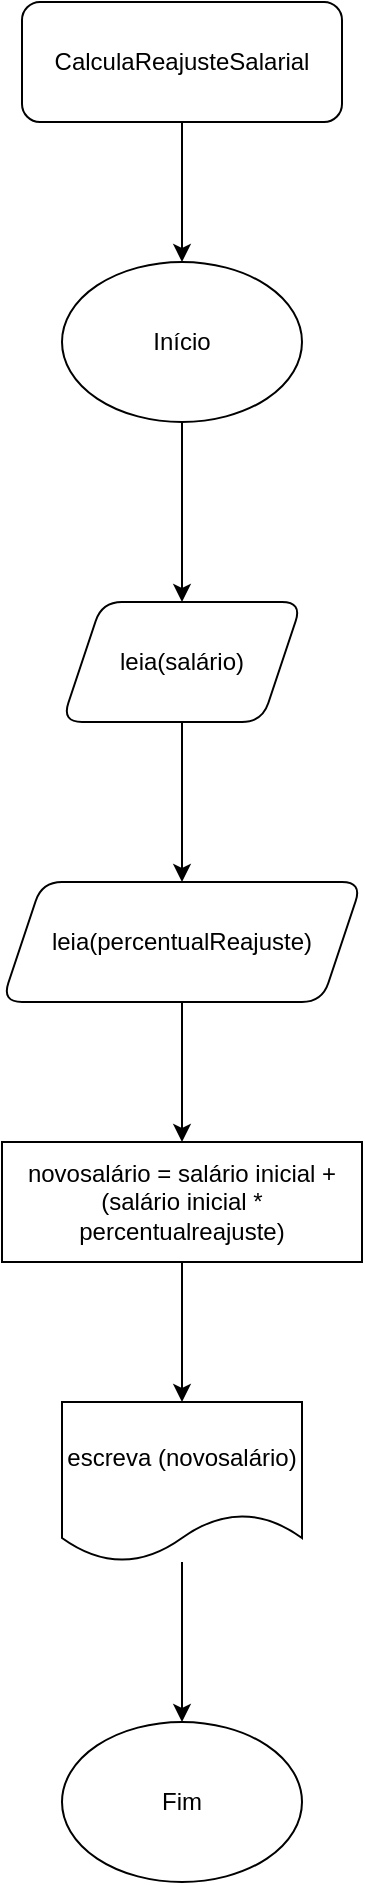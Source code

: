 <mxfile version="13.6.2" type="github"><diagram id="Z7dylMYPJQD6EY1NqLXB" name="Page-1"><mxGraphModel dx="796" dy="455" grid="1" gridSize="10" guides="1" tooltips="1" connect="1" arrows="1" fold="1" page="1" pageScale="1" pageWidth="827" pageHeight="1169" math="0" shadow="0"><root><mxCell id="0"/><mxCell id="1" parent="0"/><mxCell id="0g7TwehBZeAQaEmldCnb-3" value="" style="edgeStyle=orthogonalEdgeStyle;rounded=0;orthogonalLoop=1;jettySize=auto;html=1;" parent="1" source="0g7TwehBZeAQaEmldCnb-1" target="0g7TwehBZeAQaEmldCnb-2" edge="1"><mxGeometry relative="1" as="geometry"/></mxCell><mxCell id="0g7TwehBZeAQaEmldCnb-1" value="CalculaReajusteSalarial" style="rounded=1;whiteSpace=wrap;html=1;" parent="1" vertex="1"><mxGeometry x="350" y="210" width="160" height="60" as="geometry"/></mxCell><mxCell id="0g7TwehBZeAQaEmldCnb-7" value="" style="edgeStyle=orthogonalEdgeStyle;rounded=0;orthogonalLoop=1;jettySize=auto;html=1;" parent="1" source="0g7TwehBZeAQaEmldCnb-2" target="0g7TwehBZeAQaEmldCnb-6" edge="1"><mxGeometry relative="1" as="geometry"/></mxCell><mxCell id="0g7TwehBZeAQaEmldCnb-2" value="Início" style="ellipse;whiteSpace=wrap;html=1;rounded=1;" parent="1" vertex="1"><mxGeometry x="370" y="340" width="120" height="80" as="geometry"/></mxCell><mxCell id="0g7TwehBZeAQaEmldCnb-9" value="" style="edgeStyle=orthogonalEdgeStyle;rounded=0;orthogonalLoop=1;jettySize=auto;html=1;" parent="1" source="0g7TwehBZeAQaEmldCnb-6" target="0g7TwehBZeAQaEmldCnb-8" edge="1"><mxGeometry relative="1" as="geometry"/></mxCell><mxCell id="0g7TwehBZeAQaEmldCnb-6" value="leia(salário)" style="shape=parallelogram;perimeter=parallelogramPerimeter;whiteSpace=wrap;html=1;fixedSize=1;rounded=1;" parent="1" vertex="1"><mxGeometry x="370" y="510" width="120" height="60" as="geometry"/></mxCell><mxCell id="0g7TwehBZeAQaEmldCnb-11" value="" style="edgeStyle=orthogonalEdgeStyle;rounded=0;orthogonalLoop=1;jettySize=auto;html=1;" parent="1" source="0g7TwehBZeAQaEmldCnb-8" target="0g7TwehBZeAQaEmldCnb-10" edge="1"><mxGeometry relative="1" as="geometry"/></mxCell><mxCell id="0g7TwehBZeAQaEmldCnb-8" value="leia(percentualReajuste)" style="shape=parallelogram;perimeter=parallelogramPerimeter;whiteSpace=wrap;html=1;fixedSize=1;rounded=1;" parent="1" vertex="1"><mxGeometry x="340" y="650" width="180" height="60" as="geometry"/></mxCell><mxCell id="0g7TwehBZeAQaEmldCnb-13" value="" style="edgeStyle=orthogonalEdgeStyle;rounded=0;orthogonalLoop=1;jettySize=auto;html=1;" parent="1" source="0g7TwehBZeAQaEmldCnb-10" target="0g7TwehBZeAQaEmldCnb-12" edge="1"><mxGeometry relative="1" as="geometry"/></mxCell><mxCell id="0g7TwehBZeAQaEmldCnb-10" value="novosalário = salário inicial + (salário inicial * percentualreajuste)" style="rounded=0;whiteSpace=wrap;html=1;" parent="1" vertex="1"><mxGeometry x="340" y="780" width="180" height="60" as="geometry"/></mxCell><mxCell id="0g7TwehBZeAQaEmldCnb-15" value="" style="edgeStyle=orthogonalEdgeStyle;rounded=0;orthogonalLoop=1;jettySize=auto;html=1;" parent="1" source="0g7TwehBZeAQaEmldCnb-12" target="0g7TwehBZeAQaEmldCnb-14" edge="1"><mxGeometry relative="1" as="geometry"/></mxCell><mxCell id="0g7TwehBZeAQaEmldCnb-12" value="escreva (novosalário)" style="shape=document;whiteSpace=wrap;html=1;boundedLbl=1;rounded=0;" parent="1" vertex="1"><mxGeometry x="370" y="910" width="120" height="80" as="geometry"/></mxCell><mxCell id="0g7TwehBZeAQaEmldCnb-14" value="Fim" style="ellipse;whiteSpace=wrap;html=1;rounded=0;" parent="1" vertex="1"><mxGeometry x="370" y="1070" width="120" height="80" as="geometry"/></mxCell></root></mxGraphModel></diagram></mxfile>